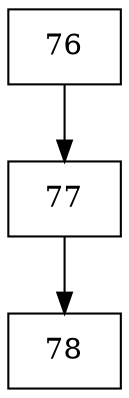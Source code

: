 digraph G {
  node [shape=record];
  node0 [label="{76}"];
  node0 -> node1;
  node1 [label="{77}"];
  node1 -> node2;
  node2 [label="{78}"];
}
